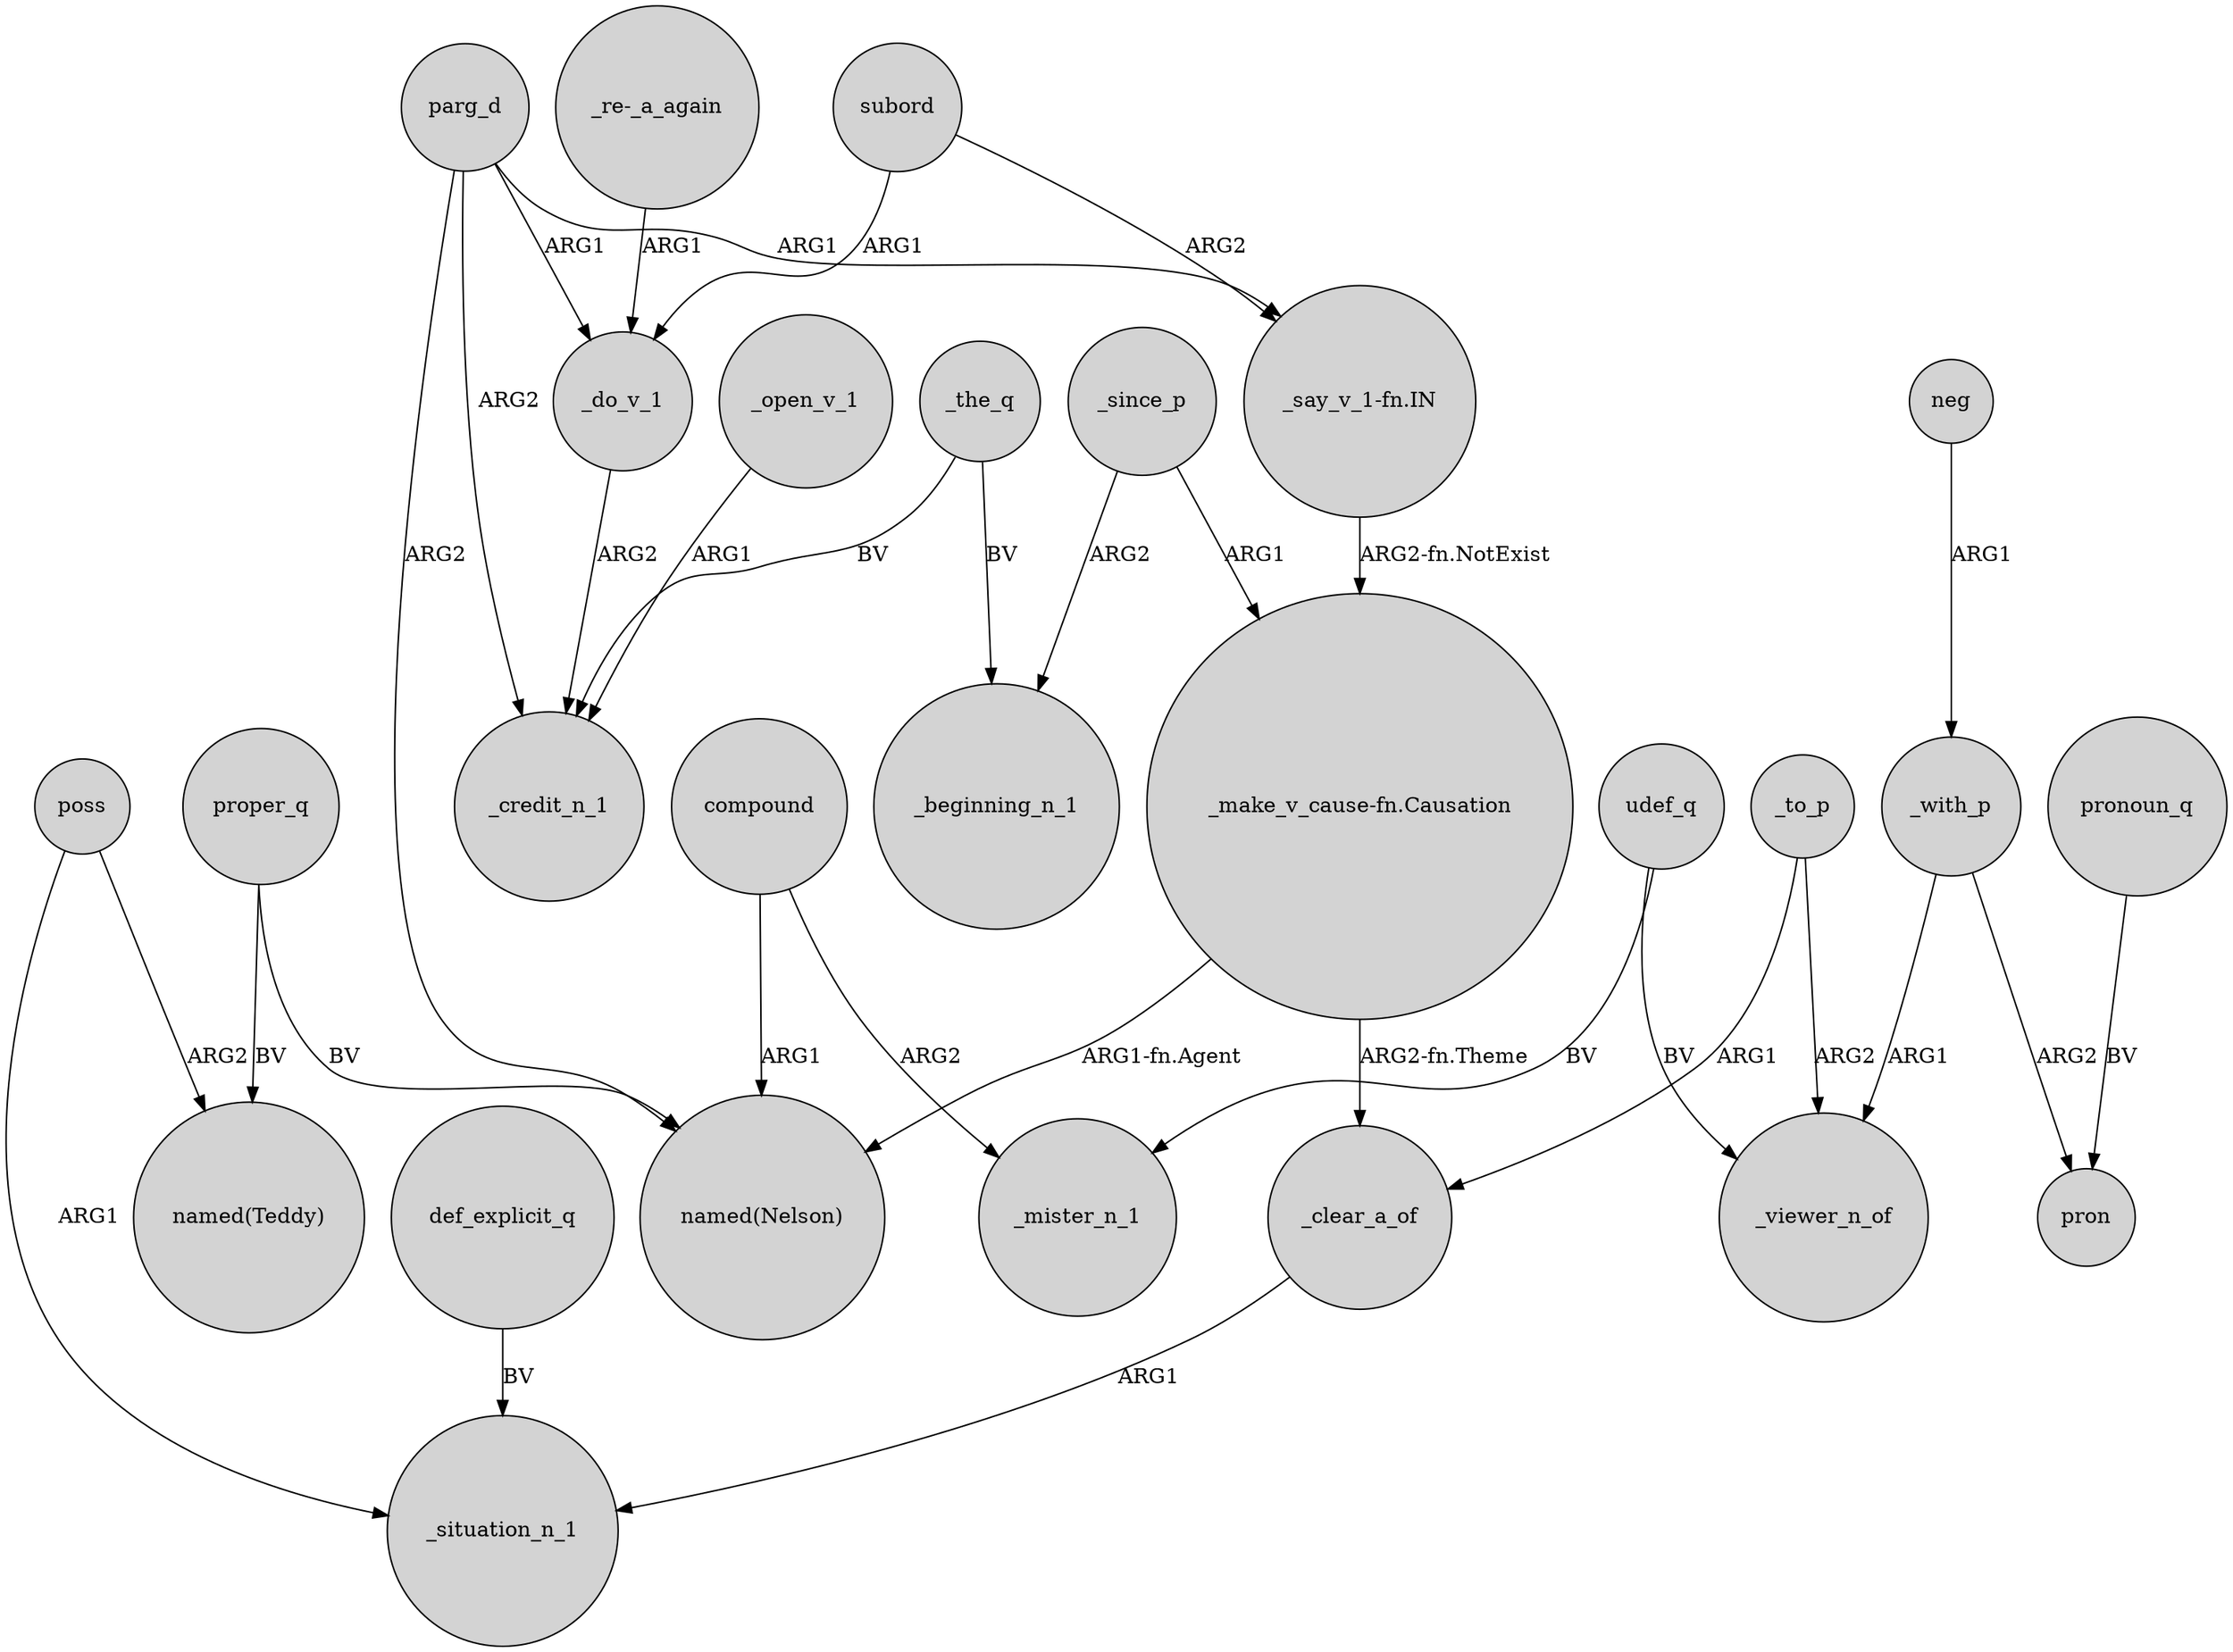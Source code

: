 digraph {
	node [shape=circle style=filled]
	_open_v_1 -> _credit_n_1 [label=ARG1]
	parg_d -> _do_v_1 [label=ARG1]
	"_say_v_1-fn.IN" -> "_make_v_cause-fn.Causation" [label="ARG2-fn.NotExist"]
	_since_p -> "_make_v_cause-fn.Causation" [label=ARG1]
	_to_p -> _clear_a_of [label=ARG1]
	_to_p -> _viewer_n_of [label=ARG2]
	compound -> _mister_n_1 [label=ARG2]
	"_make_v_cause-fn.Causation" -> _clear_a_of [label="ARG2-fn.Theme"]
	subord -> "_say_v_1-fn.IN" [label=ARG2]
	parg_d -> "named(Nelson)" [label=ARG2]
	poss -> _situation_n_1 [label=ARG1]
	_do_v_1 -> _credit_n_1 [label=ARG2]
	udef_q -> _mister_n_1 [label=BV]
	_clear_a_of -> _situation_n_1 [label=ARG1]
	compound -> "named(Nelson)" [label=ARG1]
	udef_q -> _viewer_n_of [label=BV]
	neg -> _with_p [label=ARG1]
	proper_q -> "named(Teddy)" [label=BV]
	"_re-_a_again" -> _do_v_1 [label=ARG1]
	_since_p -> _beginning_n_1 [label=ARG2]
	parg_d -> "_say_v_1-fn.IN" [label=ARG1]
	_the_q -> _credit_n_1 [label=BV]
	pronoun_q -> pron [label=BV]
	parg_d -> _credit_n_1 [label=ARG2]
	proper_q -> "named(Nelson)" [label=BV]
	poss -> "named(Teddy)" [label=ARG2]
	def_explicit_q -> _situation_n_1 [label=BV]
	"_make_v_cause-fn.Causation" -> "named(Nelson)" [label="ARG1-fn.Agent"]
	_the_q -> _beginning_n_1 [label=BV]
	_with_p -> pron [label=ARG2]
	_with_p -> _viewer_n_of [label=ARG1]
	subord -> _do_v_1 [label=ARG1]
}
